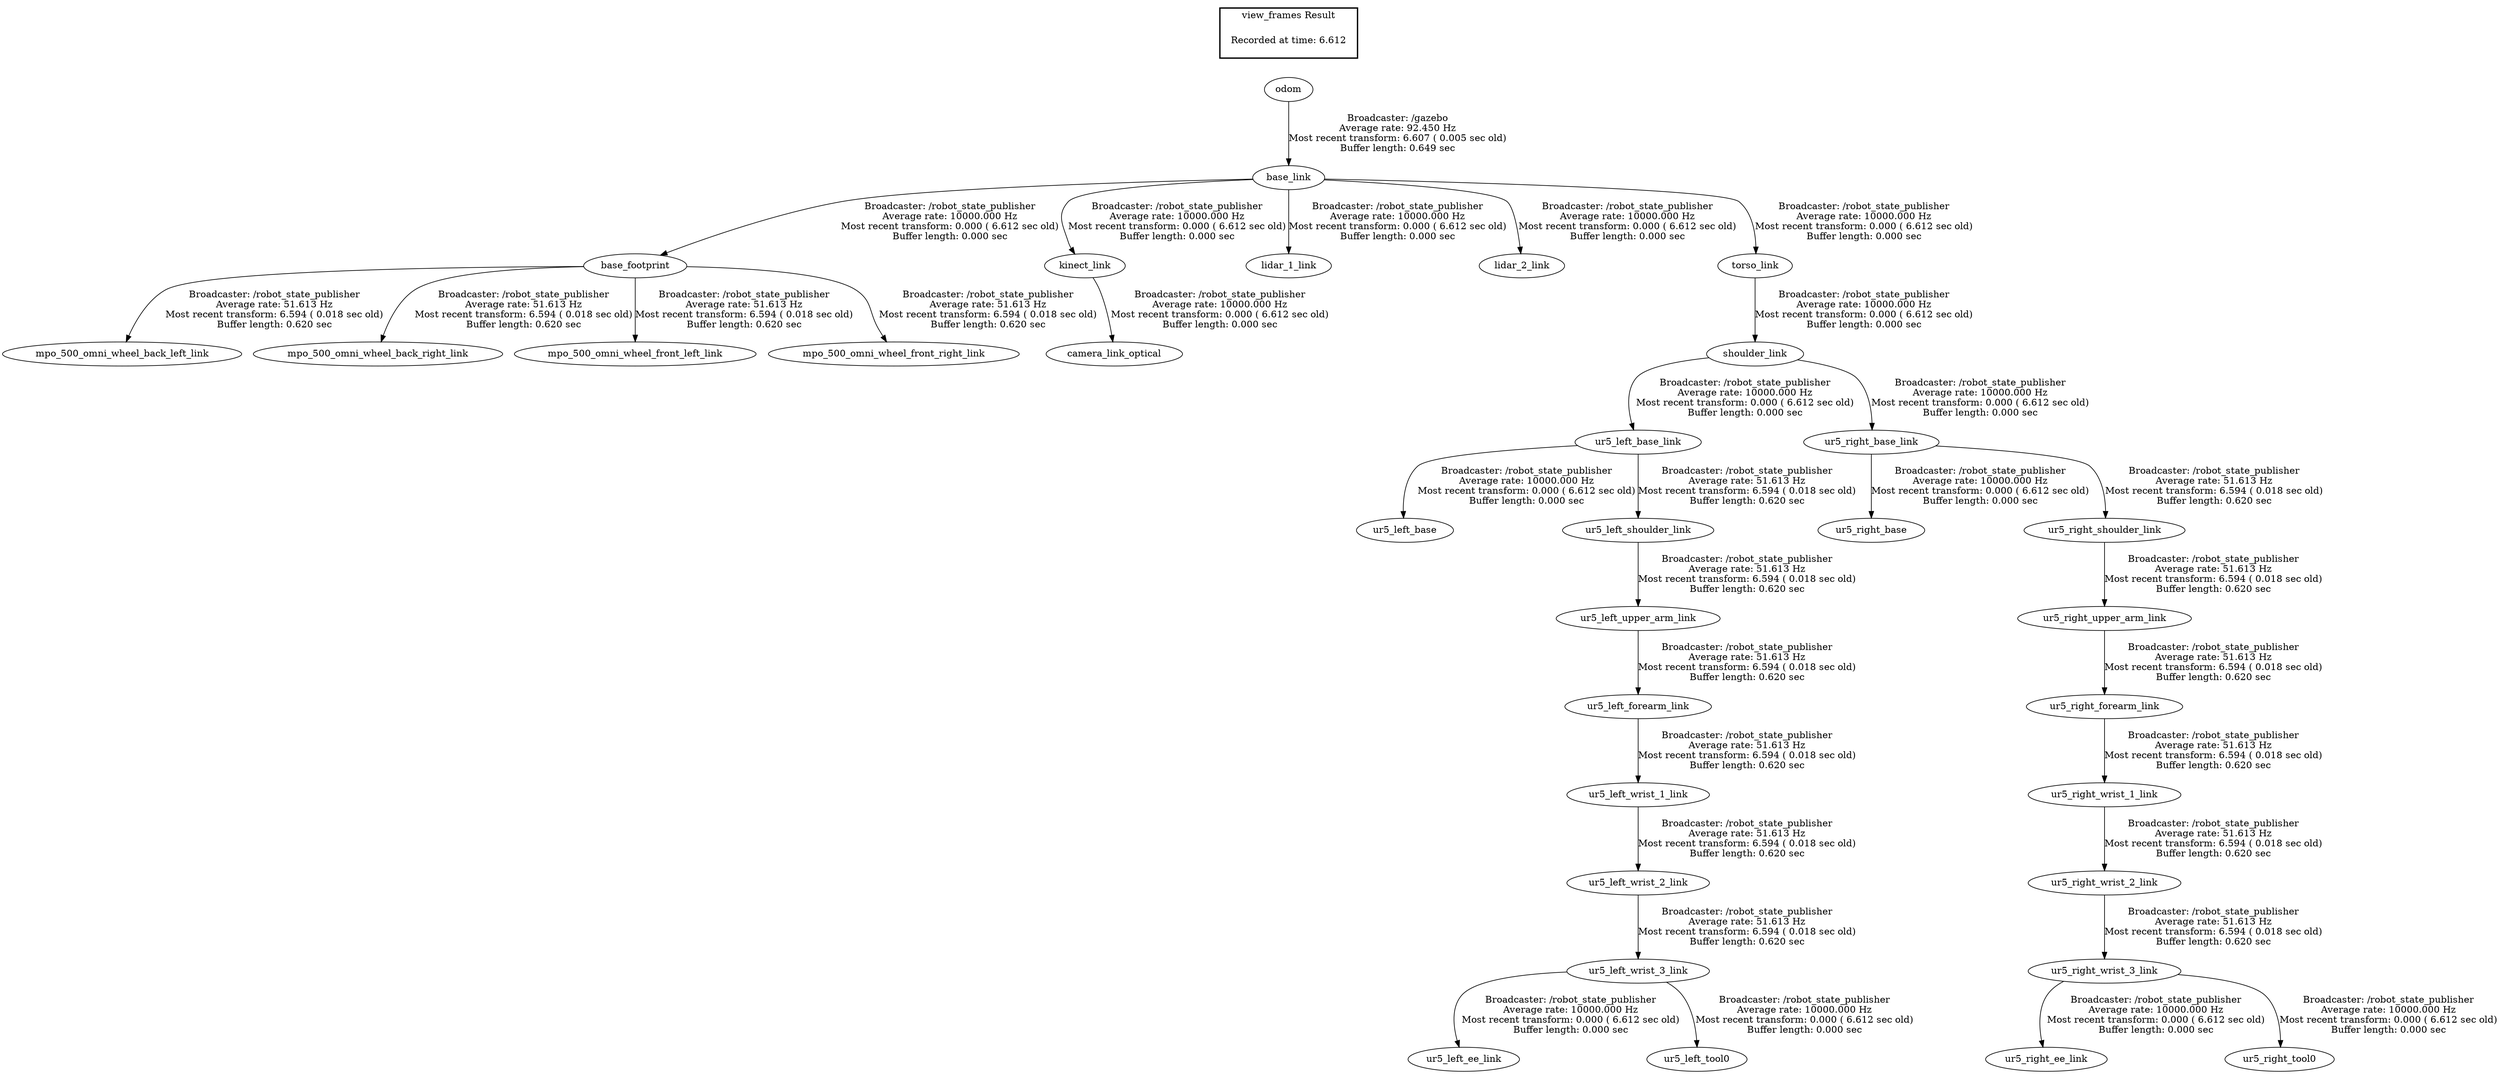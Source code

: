 digraph G {
"base_link" -> "base_footprint"[label="Broadcaster: /robot_state_publisher\nAverage rate: 10000.000 Hz\nMost recent transform: 0.000 ( 6.612 sec old)\nBuffer length: 0.000 sec\n"];
"odom" -> "base_link"[label="Broadcaster: /gazebo\nAverage rate: 92.450 Hz\nMost recent transform: 6.607 ( 0.005 sec old)\nBuffer length: 0.649 sec\n"];
"kinect_link" -> "camera_link_optical"[label="Broadcaster: /robot_state_publisher\nAverage rate: 10000.000 Hz\nMost recent transform: 0.000 ( 6.612 sec old)\nBuffer length: 0.000 sec\n"];
"base_link" -> "kinect_link"[label="Broadcaster: /robot_state_publisher\nAverage rate: 10000.000 Hz\nMost recent transform: 0.000 ( 6.612 sec old)\nBuffer length: 0.000 sec\n"];
"base_link" -> "lidar_1_link"[label="Broadcaster: /robot_state_publisher\nAverage rate: 10000.000 Hz\nMost recent transform: 0.000 ( 6.612 sec old)\nBuffer length: 0.000 sec\n"];
"base_link" -> "lidar_2_link"[label="Broadcaster: /robot_state_publisher\nAverage rate: 10000.000 Hz\nMost recent transform: 0.000 ( 6.612 sec old)\nBuffer length: 0.000 sec\n"];
"torso_link" -> "shoulder_link"[label="Broadcaster: /robot_state_publisher\nAverage rate: 10000.000 Hz\nMost recent transform: 0.000 ( 6.612 sec old)\nBuffer length: 0.000 sec\n"];
"base_link" -> "torso_link"[label="Broadcaster: /robot_state_publisher\nAverage rate: 10000.000 Hz\nMost recent transform: 0.000 ( 6.612 sec old)\nBuffer length: 0.000 sec\n"];
"ur5_left_base_link" -> "ur5_left_base"[label="Broadcaster: /robot_state_publisher\nAverage rate: 10000.000 Hz\nMost recent transform: 0.000 ( 6.612 sec old)\nBuffer length: 0.000 sec\n"];
"shoulder_link" -> "ur5_left_base_link"[label="Broadcaster: /robot_state_publisher\nAverage rate: 10000.000 Hz\nMost recent transform: 0.000 ( 6.612 sec old)\nBuffer length: 0.000 sec\n"];
"ur5_left_wrist_3_link" -> "ur5_left_ee_link"[label="Broadcaster: /robot_state_publisher\nAverage rate: 10000.000 Hz\nMost recent transform: 0.000 ( 6.612 sec old)\nBuffer length: 0.000 sec\n"];
"ur5_left_wrist_2_link" -> "ur5_left_wrist_3_link"[label="Broadcaster: /robot_state_publisher\nAverage rate: 51.613 Hz\nMost recent transform: 6.594 ( 0.018 sec old)\nBuffer length: 0.620 sec\n"];
"ur5_left_wrist_3_link" -> "ur5_left_tool0"[label="Broadcaster: /robot_state_publisher\nAverage rate: 10000.000 Hz\nMost recent transform: 0.000 ( 6.612 sec old)\nBuffer length: 0.000 sec\n"];
"ur5_right_base_link" -> "ur5_right_base"[label="Broadcaster: /robot_state_publisher\nAverage rate: 10000.000 Hz\nMost recent transform: 0.000 ( 6.612 sec old)\nBuffer length: 0.000 sec\n"];
"shoulder_link" -> "ur5_right_base_link"[label="Broadcaster: /robot_state_publisher\nAverage rate: 10000.000 Hz\nMost recent transform: 0.000 ( 6.612 sec old)\nBuffer length: 0.000 sec\n"];
"ur5_right_wrist_3_link" -> "ur5_right_ee_link"[label="Broadcaster: /robot_state_publisher\nAverage rate: 10000.000 Hz\nMost recent transform: 0.000 ( 6.612 sec old)\nBuffer length: 0.000 sec\n"];
"ur5_right_wrist_2_link" -> "ur5_right_wrist_3_link"[label="Broadcaster: /robot_state_publisher\nAverage rate: 51.613 Hz\nMost recent transform: 6.594 ( 0.018 sec old)\nBuffer length: 0.620 sec\n"];
"ur5_right_wrist_3_link" -> "ur5_right_tool0"[label="Broadcaster: /robot_state_publisher\nAverage rate: 10000.000 Hz\nMost recent transform: 0.000 ( 6.612 sec old)\nBuffer length: 0.000 sec\n"];
"base_footprint" -> "mpo_500_omni_wheel_back_left_link"[label="Broadcaster: /robot_state_publisher\nAverage rate: 51.613 Hz\nMost recent transform: 6.594 ( 0.018 sec old)\nBuffer length: 0.620 sec\n"];
"base_footprint" -> "mpo_500_omni_wheel_back_right_link"[label="Broadcaster: /robot_state_publisher\nAverage rate: 51.613 Hz\nMost recent transform: 6.594 ( 0.018 sec old)\nBuffer length: 0.620 sec\n"];
"base_footprint" -> "mpo_500_omni_wheel_front_left_link"[label="Broadcaster: /robot_state_publisher\nAverage rate: 51.613 Hz\nMost recent transform: 6.594 ( 0.018 sec old)\nBuffer length: 0.620 sec\n"];
"base_footprint" -> "mpo_500_omni_wheel_front_right_link"[label="Broadcaster: /robot_state_publisher\nAverage rate: 51.613 Hz\nMost recent transform: 6.594 ( 0.018 sec old)\nBuffer length: 0.620 sec\n"];
"ur5_left_upper_arm_link" -> "ur5_left_forearm_link"[label="Broadcaster: /robot_state_publisher\nAverage rate: 51.613 Hz\nMost recent transform: 6.594 ( 0.018 sec old)\nBuffer length: 0.620 sec\n"];
"ur5_left_shoulder_link" -> "ur5_left_upper_arm_link"[label="Broadcaster: /robot_state_publisher\nAverage rate: 51.613 Hz\nMost recent transform: 6.594 ( 0.018 sec old)\nBuffer length: 0.620 sec\n"];
"ur5_left_base_link" -> "ur5_left_shoulder_link"[label="Broadcaster: /robot_state_publisher\nAverage rate: 51.613 Hz\nMost recent transform: 6.594 ( 0.018 sec old)\nBuffer length: 0.620 sec\n"];
"ur5_left_forearm_link" -> "ur5_left_wrist_1_link"[label="Broadcaster: /robot_state_publisher\nAverage rate: 51.613 Hz\nMost recent transform: 6.594 ( 0.018 sec old)\nBuffer length: 0.620 sec\n"];
"ur5_left_wrist_1_link" -> "ur5_left_wrist_2_link"[label="Broadcaster: /robot_state_publisher\nAverage rate: 51.613 Hz\nMost recent transform: 6.594 ( 0.018 sec old)\nBuffer length: 0.620 sec\n"];
"ur5_right_upper_arm_link" -> "ur5_right_forearm_link"[label="Broadcaster: /robot_state_publisher\nAverage rate: 51.613 Hz\nMost recent transform: 6.594 ( 0.018 sec old)\nBuffer length: 0.620 sec\n"];
"ur5_right_shoulder_link" -> "ur5_right_upper_arm_link"[label="Broadcaster: /robot_state_publisher\nAverage rate: 51.613 Hz\nMost recent transform: 6.594 ( 0.018 sec old)\nBuffer length: 0.620 sec\n"];
"ur5_right_base_link" -> "ur5_right_shoulder_link"[label="Broadcaster: /robot_state_publisher\nAverage rate: 51.613 Hz\nMost recent transform: 6.594 ( 0.018 sec old)\nBuffer length: 0.620 sec\n"];
"ur5_right_forearm_link" -> "ur5_right_wrist_1_link"[label="Broadcaster: /robot_state_publisher\nAverage rate: 51.613 Hz\nMost recent transform: 6.594 ( 0.018 sec old)\nBuffer length: 0.620 sec\n"];
"ur5_right_wrist_1_link" -> "ur5_right_wrist_2_link"[label="Broadcaster: /robot_state_publisher\nAverage rate: 51.613 Hz\nMost recent transform: 6.594 ( 0.018 sec old)\nBuffer length: 0.620 sec\n"];
edge [style=invis];
 subgraph cluster_legend { style=bold; color=black; label ="view_frames Result";
"Recorded at time: 6.612"[ shape=plaintext ] ;
 }->"odom";
}